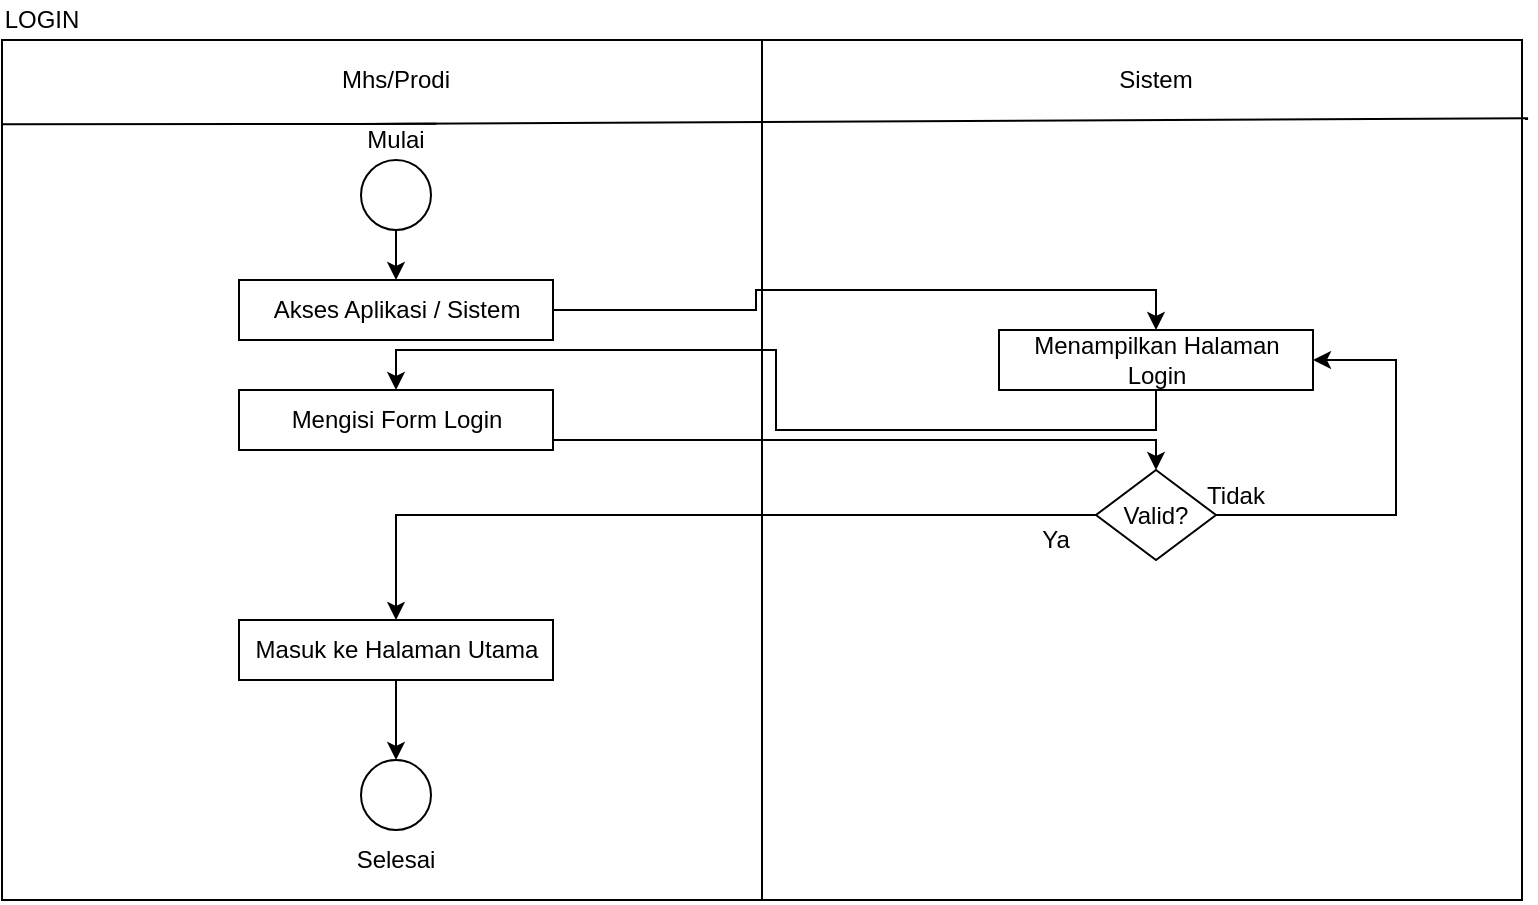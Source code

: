 <mxfile version="12.3.2" type="device" pages="1"><diagram id="J-f3AGkYknLOdGIyuAN5" name="Page-1"><mxGraphModel dx="1108" dy="451" grid="1" gridSize="10" guides="1" tooltips="1" connect="1" arrows="1" fold="1" page="1" pageScale="1" pageWidth="827" pageHeight="1169" math="0" shadow="0"><root><mxCell id="0"/><mxCell id="1" parent="0"/><mxCell id="gUkpvPU957iBNTVswzDz-1" value="" style="rounded=0;whiteSpace=wrap;html=1;" vertex="1" parent="1"><mxGeometry x="33" y="40" width="760" height="430" as="geometry"/></mxCell><mxCell id="gUkpvPU957iBNTVswzDz-2" value="" style="endArrow=none;html=1;exitX=0;exitY=0.098;exitDx=0;exitDy=0;exitPerimeter=0;entryX=1.004;entryY=0.091;entryDx=0;entryDy=0;entryPerimeter=0;" edge="1" parent="1" source="gUkpvPU957iBNTVswzDz-7" target="gUkpvPU957iBNTVswzDz-1"><mxGeometry width="50" height="50" relative="1" as="geometry"><mxPoint x="140" y="130" as="sourcePoint"/><mxPoint x="190" y="80" as="targetPoint"/></mxGeometry></mxCell><mxCell id="gUkpvPU957iBNTVswzDz-3" value="" style="endArrow=none;html=1;entryX=0.5;entryY=0;entryDx=0;entryDy=0;exitX=0.5;exitY=1;exitDx=0;exitDy=0;" edge="1" parent="1" source="gUkpvPU957iBNTVswzDz-1" target="gUkpvPU957iBNTVswzDz-1"><mxGeometry width="50" height="50" relative="1" as="geometry"><mxPoint x="410" y="90" as="sourcePoint"/><mxPoint x="460" y="40" as="targetPoint"/></mxGeometry></mxCell><mxCell id="gUkpvPU957iBNTVswzDz-4" value="Mhs/Prodi" style="text;html=1;strokeColor=none;fillColor=none;align=center;verticalAlign=middle;whiteSpace=wrap;rounded=0;" vertex="1" parent="1"><mxGeometry x="40" y="40" width="380" height="40" as="geometry"/></mxCell><mxCell id="gUkpvPU957iBNTVswzDz-5" value="Sistem" style="text;html=1;strokeColor=none;fillColor=none;align=center;verticalAlign=middle;whiteSpace=wrap;rounded=0;" vertex="1" parent="1"><mxGeometry x="420" y="40" width="380" height="40" as="geometry"/></mxCell><mxCell id="gUkpvPU957iBNTVswzDz-6" value="" style="ellipse;whiteSpace=wrap;html=1;aspect=fixed;" vertex="1" parent="1"><mxGeometry x="212.5" y="100" width="35" height="35" as="geometry"/></mxCell><mxCell id="gUkpvPU957iBNTVswzDz-7" value="Mulai" style="text;html=1;strokeColor=none;fillColor=none;align=center;verticalAlign=middle;whiteSpace=wrap;rounded=0;" vertex="1" parent="1"><mxGeometry x="210" y="80" width="40" height="20" as="geometry"/></mxCell><mxCell id="gUkpvPU957iBNTVswzDz-8" value="" style="endArrow=none;html=1;exitX=0;exitY=0.098;exitDx=0;exitDy=0;exitPerimeter=0;entryX=1.004;entryY=0.091;entryDx=0;entryDy=0;entryPerimeter=0;" edge="1" parent="1" source="gUkpvPU957iBNTVswzDz-1" target="gUkpvPU957iBNTVswzDz-7"><mxGeometry width="50" height="50" relative="1" as="geometry"><mxPoint x="40" y="82.14" as="sourcePoint"/><mxPoint x="803.04" y="79.13" as="targetPoint"/><Array as="points"><mxPoint x="228" y="82"/></Array></mxGeometry></mxCell><mxCell id="gUkpvPU957iBNTVswzDz-9" value="" style="endArrow=classic;html=1;exitX=0.5;exitY=1;exitDx=0;exitDy=0;entryX=0.5;entryY=0;entryDx=0;entryDy=0;" edge="1" parent="1" source="gUkpvPU957iBNTVswzDz-6" target="gUkpvPU957iBNTVswzDz-10"><mxGeometry width="50" height="50" relative="1" as="geometry"><mxPoint x="220" y="220" as="sourcePoint"/><mxPoint x="270" y="170" as="targetPoint"/></mxGeometry></mxCell><mxCell id="gUkpvPU957iBNTVswzDz-12" style="edgeStyle=orthogonalEdgeStyle;rounded=0;orthogonalLoop=1;jettySize=auto;html=1;exitX=1;exitY=0.5;exitDx=0;exitDy=0;entryX=0.5;entryY=0;entryDx=0;entryDy=0;" edge="1" parent="1" source="gUkpvPU957iBNTVswzDz-10" target="gUkpvPU957iBNTVswzDz-11"><mxGeometry relative="1" as="geometry"><Array as="points"><mxPoint x="410" y="175"/><mxPoint x="410" y="165"/><mxPoint x="610" y="165"/></Array></mxGeometry></mxCell><mxCell id="gUkpvPU957iBNTVswzDz-10" value="Akses Aplikasi / Sistem" style="rounded=0;whiteSpace=wrap;html=1;" vertex="1" parent="1"><mxGeometry x="151.5" y="160" width="157" height="30" as="geometry"/></mxCell><mxCell id="gUkpvPU957iBNTVswzDz-17" style="edgeStyle=orthogonalEdgeStyle;rounded=0;orthogonalLoop=1;jettySize=auto;html=1;exitX=0.5;exitY=1;exitDx=0;exitDy=0;entryX=0.5;entryY=0;entryDx=0;entryDy=0;" edge="1" parent="1" source="gUkpvPU957iBNTVswzDz-11" target="gUkpvPU957iBNTVswzDz-14"><mxGeometry relative="1" as="geometry"/></mxCell><mxCell id="gUkpvPU957iBNTVswzDz-11" value="Menampilkan Halaman Login" style="rounded=0;whiteSpace=wrap;html=1;" vertex="1" parent="1"><mxGeometry x="531.5" y="185" width="157" height="30" as="geometry"/></mxCell><mxCell id="gUkpvPU957iBNTVswzDz-20" style="edgeStyle=orthogonalEdgeStyle;rounded=0;orthogonalLoop=1;jettySize=auto;html=1;exitX=1;exitY=0.5;exitDx=0;exitDy=0;entryX=0.5;entryY=0;entryDx=0;entryDy=0;" edge="1" parent="1" source="gUkpvPU957iBNTVswzDz-14" target="gUkpvPU957iBNTVswzDz-19"><mxGeometry relative="1" as="geometry"><Array as="points"><mxPoint x="309" y="240"/><mxPoint x="610" y="240"/></Array></mxGeometry></mxCell><mxCell id="gUkpvPU957iBNTVswzDz-14" value="Mengisi Form Login" style="rounded=0;whiteSpace=wrap;html=1;" vertex="1" parent="1"><mxGeometry x="151.5" y="215" width="157" height="30" as="geometry"/></mxCell><mxCell id="gUkpvPU957iBNTVswzDz-21" style="edgeStyle=orthogonalEdgeStyle;rounded=0;orthogonalLoop=1;jettySize=auto;html=1;exitX=1;exitY=0.5;exitDx=0;exitDy=0;entryX=1;entryY=0.5;entryDx=0;entryDy=0;" edge="1" parent="1" source="gUkpvPU957iBNTVswzDz-19" target="gUkpvPU957iBNTVswzDz-11"><mxGeometry relative="1" as="geometry"><Array as="points"><mxPoint x="730" y="278"/><mxPoint x="730" y="200"/></Array></mxGeometry></mxCell><mxCell id="gUkpvPU957iBNTVswzDz-24" style="edgeStyle=orthogonalEdgeStyle;rounded=0;orthogonalLoop=1;jettySize=auto;html=1;exitX=0;exitY=0.5;exitDx=0;exitDy=0;entryX=0.5;entryY=0;entryDx=0;entryDy=0;" edge="1" parent="1" source="gUkpvPU957iBNTVswzDz-19" target="gUkpvPU957iBNTVswzDz-23"><mxGeometry relative="1" as="geometry"/></mxCell><mxCell id="gUkpvPU957iBNTVswzDz-19" value="Valid?" style="rhombus;whiteSpace=wrap;html=1;" vertex="1" parent="1"><mxGeometry x="580" y="255" width="60" height="45" as="geometry"/></mxCell><mxCell id="gUkpvPU957iBNTVswzDz-22" value="Tidak" style="text;html=1;strokeColor=none;fillColor=none;align=center;verticalAlign=middle;whiteSpace=wrap;rounded=0;" vertex="1" parent="1"><mxGeometry x="630" y="257.5" width="40" height="20" as="geometry"/></mxCell><mxCell id="gUkpvPU957iBNTVswzDz-27" style="edgeStyle=orthogonalEdgeStyle;rounded=0;orthogonalLoop=1;jettySize=auto;html=1;exitX=0.5;exitY=1;exitDx=0;exitDy=0;entryX=0.5;entryY=0;entryDx=0;entryDy=0;" edge="1" parent="1" source="gUkpvPU957iBNTVswzDz-23" target="gUkpvPU957iBNTVswzDz-26"><mxGeometry relative="1" as="geometry"/></mxCell><mxCell id="gUkpvPU957iBNTVswzDz-23" value="Masuk ke Halaman Utama" style="rounded=0;whiteSpace=wrap;html=1;" vertex="1" parent="1"><mxGeometry x="151.5" y="330" width="157" height="30" as="geometry"/></mxCell><mxCell id="gUkpvPU957iBNTVswzDz-25" value="Ya" style="text;html=1;strokeColor=none;fillColor=none;align=center;verticalAlign=middle;whiteSpace=wrap;rounded=0;" vertex="1" parent="1"><mxGeometry x="540" y="280" width="40" height="20" as="geometry"/></mxCell><mxCell id="gUkpvPU957iBNTVswzDz-26" value="" style="ellipse;whiteSpace=wrap;html=1;aspect=fixed;" vertex="1" parent="1"><mxGeometry x="212.5" y="400" width="35" height="35" as="geometry"/></mxCell><mxCell id="gUkpvPU957iBNTVswzDz-28" value="Selesai" style="text;html=1;strokeColor=none;fillColor=none;align=center;verticalAlign=middle;whiteSpace=wrap;rounded=0;" vertex="1" parent="1"><mxGeometry x="210" y="440" width="40" height="20" as="geometry"/></mxCell><mxCell id="gUkpvPU957iBNTVswzDz-29" value="LOGIN" style="text;html=1;strokeColor=none;fillColor=none;align=center;verticalAlign=middle;whiteSpace=wrap;rounded=0;" vertex="1" parent="1"><mxGeometry x="33" y="20" width="40" height="20" as="geometry"/></mxCell></root></mxGraphModel></diagram></mxfile>